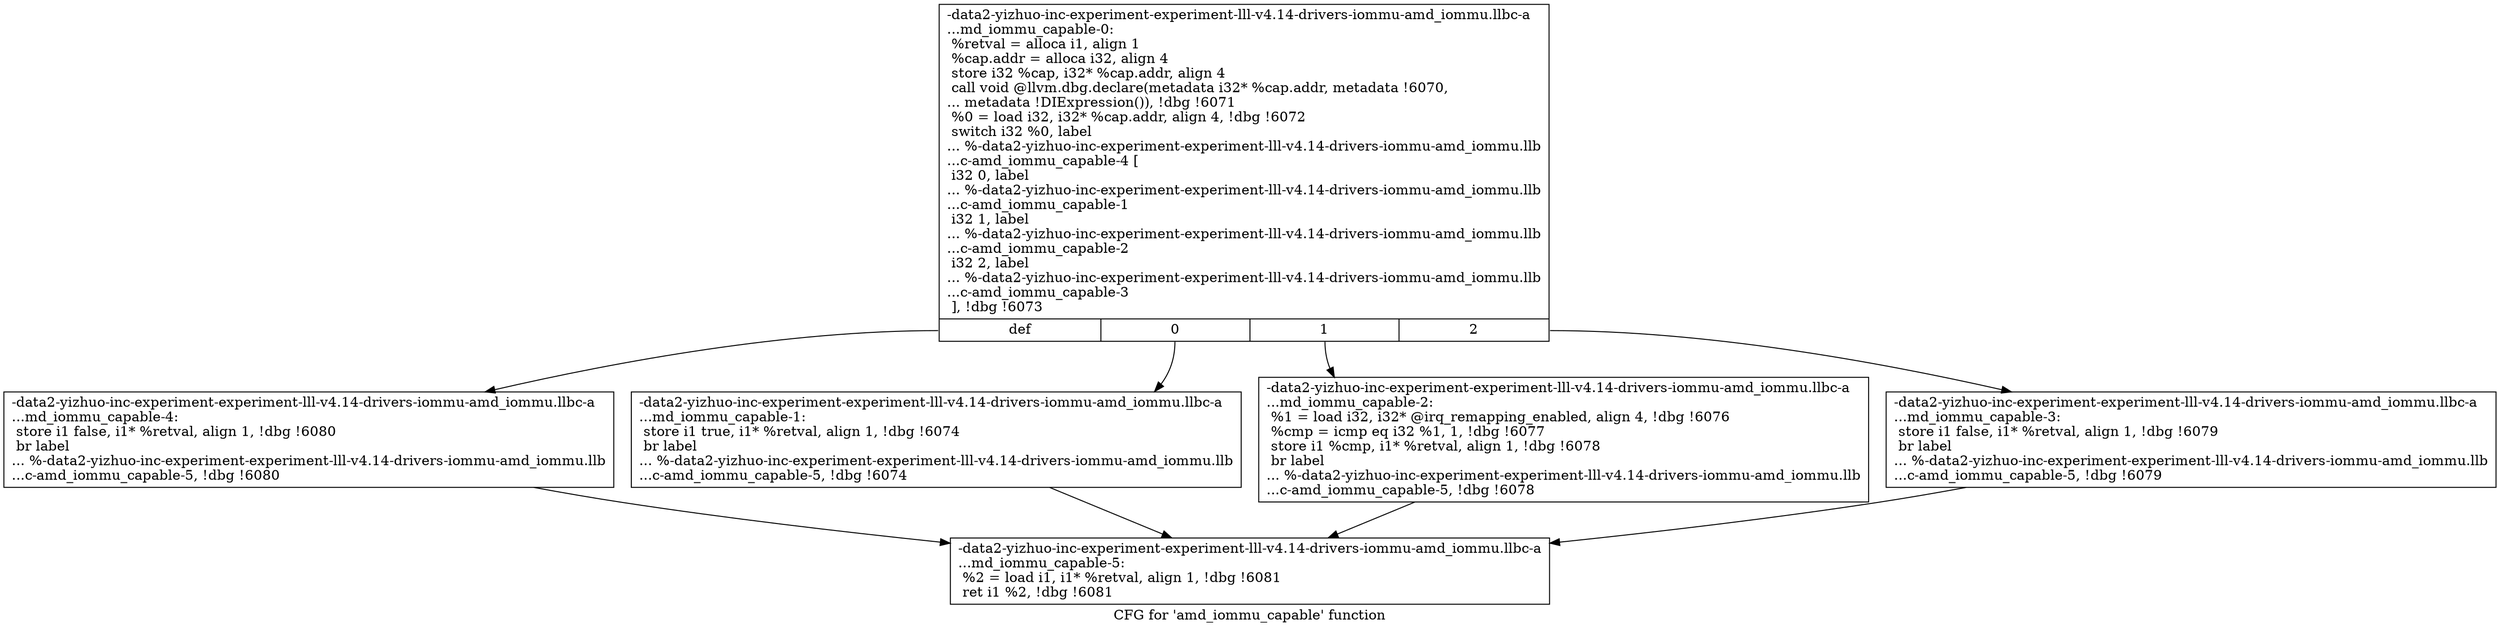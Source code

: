 digraph "CFG for 'amd_iommu_capable' function" {
	label="CFG for 'amd_iommu_capable' function";

	Node0x561b944f6f90 [shape=record,label="{-data2-yizhuo-inc-experiment-experiment-lll-v4.14-drivers-iommu-amd_iommu.llbc-a\l...md_iommu_capable-0:\l  %retval = alloca i1, align 1\l  %cap.addr = alloca i32, align 4\l  store i32 %cap, i32* %cap.addr, align 4\l  call void @llvm.dbg.declare(metadata i32* %cap.addr, metadata !6070,\l... metadata !DIExpression()), !dbg !6071\l  %0 = load i32, i32* %cap.addr, align 4, !dbg !6072\l  switch i32 %0, label\l... %-data2-yizhuo-inc-experiment-experiment-lll-v4.14-drivers-iommu-amd_iommu.llb\l...c-amd_iommu_capable-4 [\l    i32 0, label\l... %-data2-yizhuo-inc-experiment-experiment-lll-v4.14-drivers-iommu-amd_iommu.llb\l...c-amd_iommu_capable-1\l    i32 1, label\l... %-data2-yizhuo-inc-experiment-experiment-lll-v4.14-drivers-iommu-amd_iommu.llb\l...c-amd_iommu_capable-2\l    i32 2, label\l... %-data2-yizhuo-inc-experiment-experiment-lll-v4.14-drivers-iommu-amd_iommu.llb\l...c-amd_iommu_capable-3\l  ], !dbg !6073\l|{<s0>def|<s1>0|<s2>1|<s3>2}}"];
	Node0x561b944f6f90:s0 -> Node0x561b94662c50;
	Node0x561b944f6f90:s1 -> Node0x561b94662490;
	Node0x561b944f6f90:s2 -> Node0x561b94662bb0;
	Node0x561b944f6f90:s3 -> Node0x561b94662c00;
	Node0x561b94662490 [shape=record,label="{-data2-yizhuo-inc-experiment-experiment-lll-v4.14-drivers-iommu-amd_iommu.llbc-a\l...md_iommu_capable-1: \l  store i1 true, i1* %retval, align 1, !dbg !6074\l  br label\l... %-data2-yizhuo-inc-experiment-experiment-lll-v4.14-drivers-iommu-amd_iommu.llb\l...c-amd_iommu_capable-5, !dbg !6074\l}"];
	Node0x561b94662490 -> Node0x561b94662ca0;
	Node0x561b94662bb0 [shape=record,label="{-data2-yizhuo-inc-experiment-experiment-lll-v4.14-drivers-iommu-amd_iommu.llbc-a\l...md_iommu_capable-2: \l  %1 = load i32, i32* @irq_remapping_enabled, align 4, !dbg !6076\l  %cmp = icmp eq i32 %1, 1, !dbg !6077\l  store i1 %cmp, i1* %retval, align 1, !dbg !6078\l  br label\l... %-data2-yizhuo-inc-experiment-experiment-lll-v4.14-drivers-iommu-amd_iommu.llb\l...c-amd_iommu_capable-5, !dbg !6078\l}"];
	Node0x561b94662bb0 -> Node0x561b94662ca0;
	Node0x561b94662c00 [shape=record,label="{-data2-yizhuo-inc-experiment-experiment-lll-v4.14-drivers-iommu-amd_iommu.llbc-a\l...md_iommu_capable-3: \l  store i1 false, i1* %retval, align 1, !dbg !6079\l  br label\l... %-data2-yizhuo-inc-experiment-experiment-lll-v4.14-drivers-iommu-amd_iommu.llb\l...c-amd_iommu_capable-5, !dbg !6079\l}"];
	Node0x561b94662c00 -> Node0x561b94662ca0;
	Node0x561b94662c50 [shape=record,label="{-data2-yizhuo-inc-experiment-experiment-lll-v4.14-drivers-iommu-amd_iommu.llbc-a\l...md_iommu_capable-4: \l  store i1 false, i1* %retval, align 1, !dbg !6080\l  br label\l... %-data2-yizhuo-inc-experiment-experiment-lll-v4.14-drivers-iommu-amd_iommu.llb\l...c-amd_iommu_capable-5, !dbg !6080\l}"];
	Node0x561b94662c50 -> Node0x561b94662ca0;
	Node0x561b94662ca0 [shape=record,label="{-data2-yizhuo-inc-experiment-experiment-lll-v4.14-drivers-iommu-amd_iommu.llbc-a\l...md_iommu_capable-5: \l  %2 = load i1, i1* %retval, align 1, !dbg !6081\l  ret i1 %2, !dbg !6081\l}"];
}
